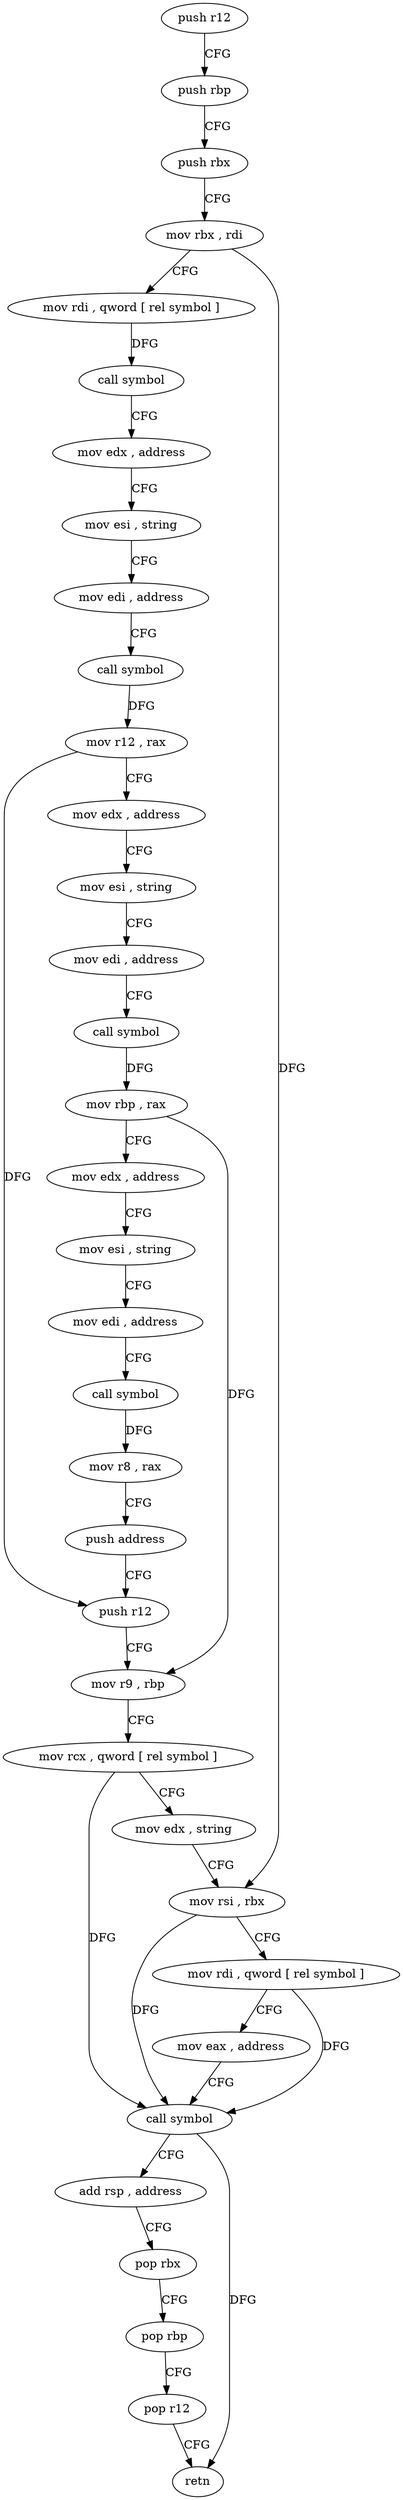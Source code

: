 digraph "func" {
"4259845" [label = "push r12" ]
"4259847" [label = "push rbp" ]
"4259848" [label = "push rbx" ]
"4259849" [label = "mov rbx , rdi" ]
"4259852" [label = "mov rdi , qword [ rel symbol ]" ]
"4259859" [label = "call symbol" ]
"4259864" [label = "mov edx , address" ]
"4259869" [label = "mov esi , string" ]
"4259874" [label = "mov edi , address" ]
"4259879" [label = "call symbol" ]
"4259884" [label = "mov r12 , rax" ]
"4259887" [label = "mov edx , address" ]
"4259892" [label = "mov esi , string" ]
"4259897" [label = "mov edi , address" ]
"4259902" [label = "call symbol" ]
"4259907" [label = "mov rbp , rax" ]
"4259910" [label = "mov edx , address" ]
"4259915" [label = "mov esi , string" ]
"4259920" [label = "mov edi , address" ]
"4259925" [label = "call symbol" ]
"4259930" [label = "mov r8 , rax" ]
"4259933" [label = "push address" ]
"4259935" [label = "push r12" ]
"4259937" [label = "mov r9 , rbp" ]
"4259940" [label = "mov rcx , qword [ rel symbol ]" ]
"4259947" [label = "mov edx , string" ]
"4259952" [label = "mov rsi , rbx" ]
"4259955" [label = "mov rdi , qword [ rel symbol ]" ]
"4259962" [label = "mov eax , address" ]
"4259967" [label = "call symbol" ]
"4259972" [label = "add rsp , address" ]
"4259976" [label = "pop rbx" ]
"4259977" [label = "pop rbp" ]
"4259978" [label = "pop r12" ]
"4259980" [label = "retn" ]
"4259845" -> "4259847" [ label = "CFG" ]
"4259847" -> "4259848" [ label = "CFG" ]
"4259848" -> "4259849" [ label = "CFG" ]
"4259849" -> "4259852" [ label = "CFG" ]
"4259849" -> "4259952" [ label = "DFG" ]
"4259852" -> "4259859" [ label = "DFG" ]
"4259859" -> "4259864" [ label = "CFG" ]
"4259864" -> "4259869" [ label = "CFG" ]
"4259869" -> "4259874" [ label = "CFG" ]
"4259874" -> "4259879" [ label = "CFG" ]
"4259879" -> "4259884" [ label = "DFG" ]
"4259884" -> "4259887" [ label = "CFG" ]
"4259884" -> "4259935" [ label = "DFG" ]
"4259887" -> "4259892" [ label = "CFG" ]
"4259892" -> "4259897" [ label = "CFG" ]
"4259897" -> "4259902" [ label = "CFG" ]
"4259902" -> "4259907" [ label = "DFG" ]
"4259907" -> "4259910" [ label = "CFG" ]
"4259907" -> "4259937" [ label = "DFG" ]
"4259910" -> "4259915" [ label = "CFG" ]
"4259915" -> "4259920" [ label = "CFG" ]
"4259920" -> "4259925" [ label = "CFG" ]
"4259925" -> "4259930" [ label = "DFG" ]
"4259930" -> "4259933" [ label = "CFG" ]
"4259933" -> "4259935" [ label = "CFG" ]
"4259935" -> "4259937" [ label = "CFG" ]
"4259937" -> "4259940" [ label = "CFG" ]
"4259940" -> "4259947" [ label = "CFG" ]
"4259940" -> "4259967" [ label = "DFG" ]
"4259947" -> "4259952" [ label = "CFG" ]
"4259952" -> "4259955" [ label = "CFG" ]
"4259952" -> "4259967" [ label = "DFG" ]
"4259955" -> "4259962" [ label = "CFG" ]
"4259955" -> "4259967" [ label = "DFG" ]
"4259962" -> "4259967" [ label = "CFG" ]
"4259967" -> "4259972" [ label = "CFG" ]
"4259967" -> "4259980" [ label = "DFG" ]
"4259972" -> "4259976" [ label = "CFG" ]
"4259976" -> "4259977" [ label = "CFG" ]
"4259977" -> "4259978" [ label = "CFG" ]
"4259978" -> "4259980" [ label = "CFG" ]
}
